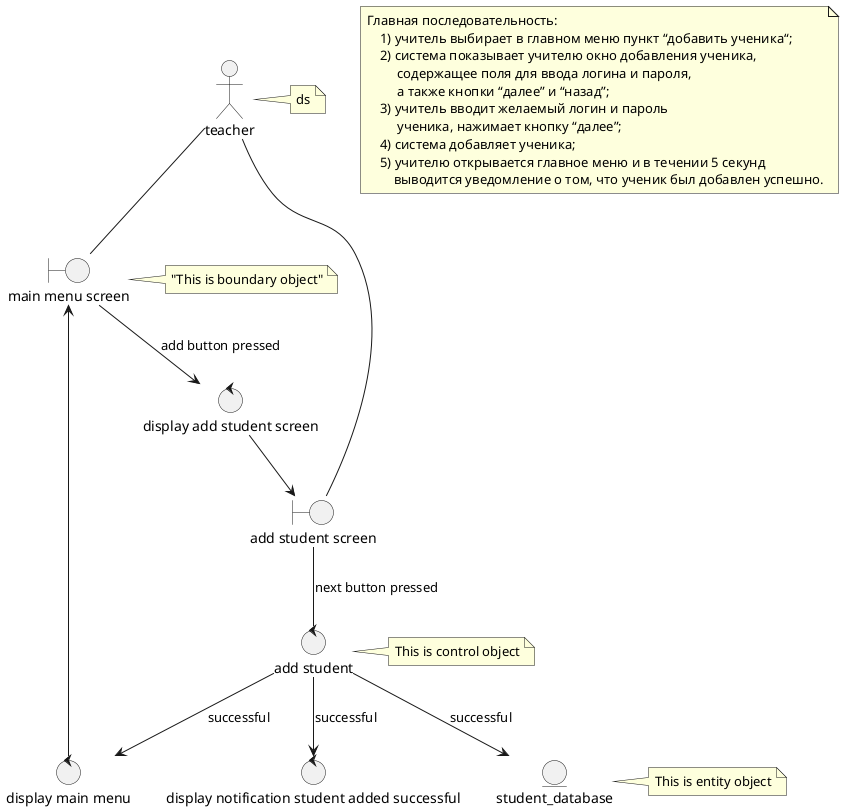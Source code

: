 @startuml

actor teacher  
entity student_database
boundary "main menu screen" as main_menu_screen
boundary "add student screen" as add_student_screen 
control "display add student screen" as display_add_student_screen
control "display main menu" as display_main_menu
control "display notification student added successful" as display_notification_student_added_successful
control "add student" as add_student

teacher -- main_menu_screen 
teacher -- add_student_screen

main_menu_screen --> display_add_student_screen : add button pressed

display_add_student_screen --> add_student_screen
display_main_menu --> main_menu_screen

add_student_screen -- add_student : "next button pressed"
add_student --> student_database : "successful"
add_student --> display_main_menu : "successful"
add_student --> display_notification_student_added_successful : "successful"

note right of teacher:ds


note right of main_menu_screen : "This is boundary object"
note right of student_database : This is entity object 
note right of add_student : This is control object 
note as scenario
Главная последовательность:
    1) учитель выбирает в главном меню пункт “добавить ученика“;
    2) система показывает учителю окно добавления ученика, 
         содержащее поля для ввода логина и пароля, 
         а также кнопки “далее” и “назад”;
    3) учитель вводит желаемый логин и пароль 
         ученика, нажимает кнопку “далее”;
    4) система добавляет ученика;
    5) учителю открывается главное меню и в течении 5 секунд
        выводится уведомление о том, что ученик был добавлен успешно.
end note

@enduml
